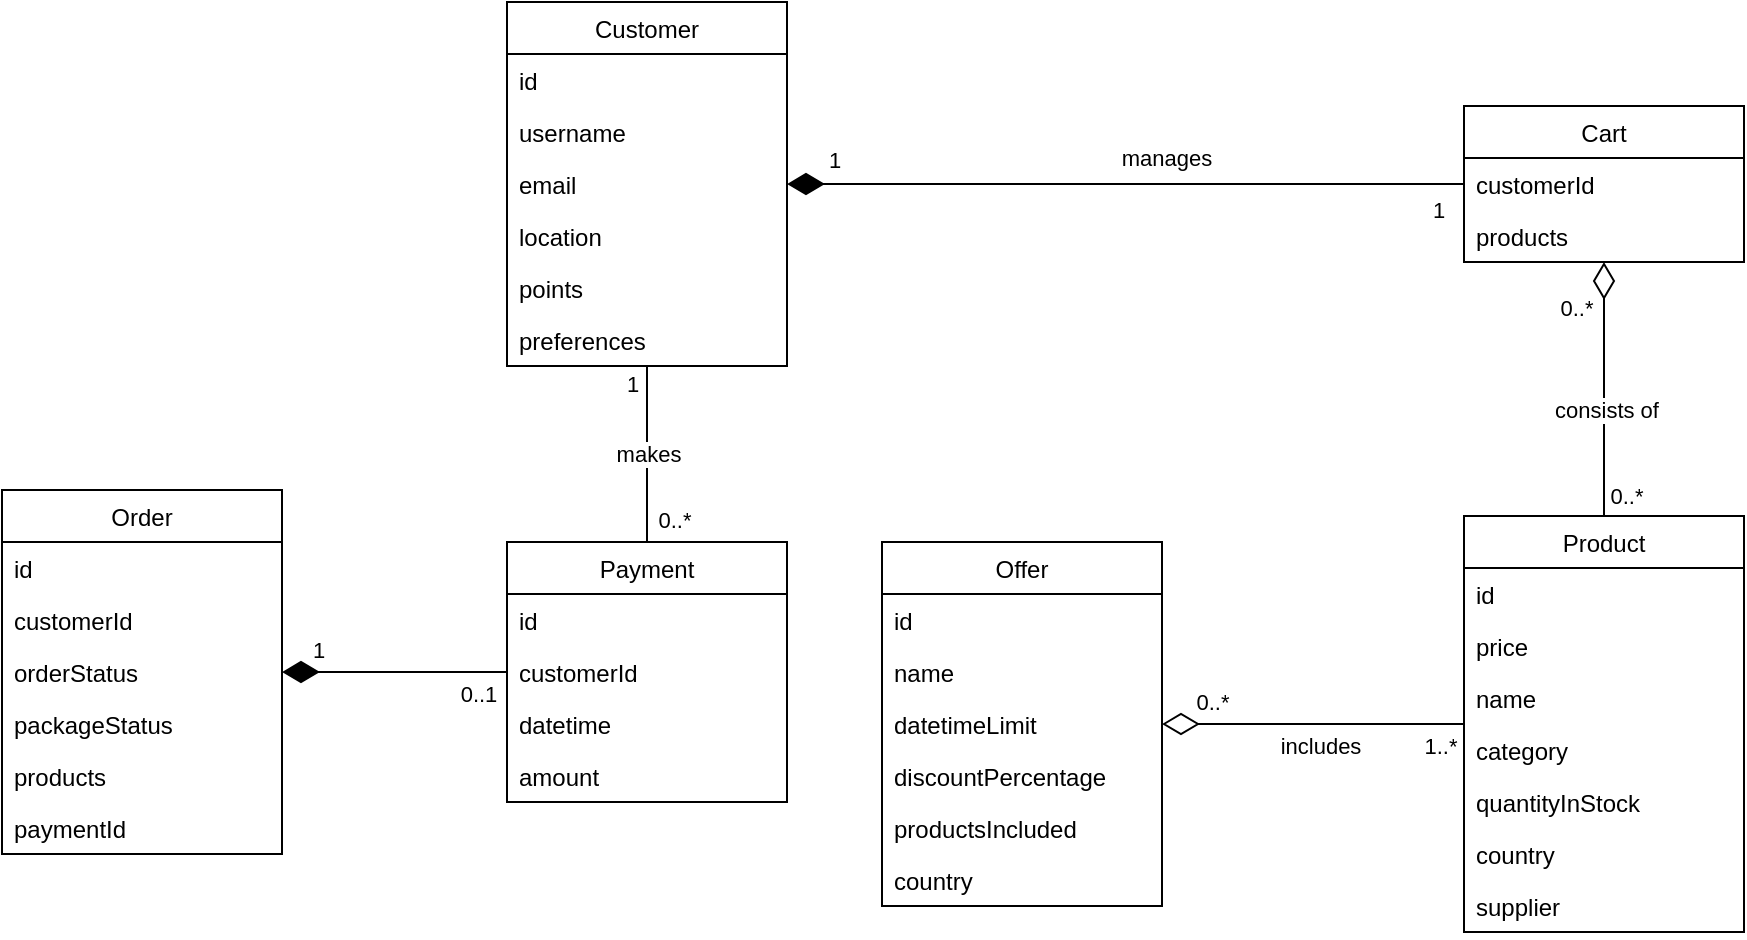 <mxfile>
    <diagram id="_f_FOb7tHgsK-3vcWgPJ" name="Page-1">
        <mxGraphModel dx="1633" dy="546" grid="0" gridSize="10" guides="1" tooltips="1" connect="1" arrows="1" fold="1" page="0" pageScale="1" pageWidth="827" pageHeight="1169" math="0" shadow="0">
            <root>
                <mxCell id="0"/>
                <mxCell id="1" parent="0"/>
                <mxCell id="PXzRkRZeHH5ZsVeOtlPI-5" value="Product" style="swimlane;fontStyle=0;childLayout=stackLayout;horizontal=1;startSize=26;fillColor=none;horizontalStack=0;resizeParent=1;resizeParentMax=0;resizeLast=0;collapsible=1;marginBottom=0;" parent="1" vertex="1">
                    <mxGeometry y="431" width="140" height="208" as="geometry">
                        <mxRectangle x="478" y="212" width="95" height="26" as="alternateBounds"/>
                    </mxGeometry>
                </mxCell>
                <mxCell id="PXzRkRZeHH5ZsVeOtlPI-6" value="id" style="text;strokeColor=none;fillColor=none;align=left;verticalAlign=top;spacingLeft=4;spacingRight=4;overflow=hidden;rotatable=0;points=[[0,0.5],[1,0.5]];portConstraint=eastwest;" parent="PXzRkRZeHH5ZsVeOtlPI-5" vertex="1">
                    <mxGeometry y="26" width="140" height="26" as="geometry"/>
                </mxCell>
                <mxCell id="PXzRkRZeHH5ZsVeOtlPI-10" value="price" style="text;strokeColor=none;fillColor=none;align=left;verticalAlign=top;spacingLeft=4;spacingRight=4;overflow=hidden;rotatable=0;points=[[0,0.5],[1,0.5]];portConstraint=eastwest;" parent="PXzRkRZeHH5ZsVeOtlPI-5" vertex="1">
                    <mxGeometry y="52" width="140" height="26" as="geometry"/>
                </mxCell>
                <mxCell id="PXzRkRZeHH5ZsVeOtlPI-11" value="name" style="text;strokeColor=none;fillColor=none;align=left;verticalAlign=top;spacingLeft=4;spacingRight=4;overflow=hidden;rotatable=0;points=[[0,0.5],[1,0.5]];portConstraint=eastwest;" parent="PXzRkRZeHH5ZsVeOtlPI-5" vertex="1">
                    <mxGeometry y="78" width="140" height="26" as="geometry"/>
                </mxCell>
                <mxCell id="PXzRkRZeHH5ZsVeOtlPI-12" value="category" style="text;strokeColor=none;fillColor=none;align=left;verticalAlign=top;spacingLeft=4;spacingRight=4;overflow=hidden;rotatable=0;points=[[0,0.5],[1,0.5]];portConstraint=eastwest;" parent="PXzRkRZeHH5ZsVeOtlPI-5" vertex="1">
                    <mxGeometry y="104" width="140" height="26" as="geometry"/>
                </mxCell>
                <mxCell id="PXzRkRZeHH5ZsVeOtlPI-41" value="quantityInStock" style="text;strokeColor=none;fillColor=none;align=left;verticalAlign=top;spacingLeft=4;spacingRight=4;overflow=hidden;rotatable=0;points=[[0,0.5],[1,0.5]];portConstraint=eastwest;" parent="PXzRkRZeHH5ZsVeOtlPI-5" vertex="1">
                    <mxGeometry y="130" width="140" height="26" as="geometry"/>
                </mxCell>
                <mxCell id="PXzRkRZeHH5ZsVeOtlPI-44" value="country" style="text;strokeColor=none;fillColor=none;align=left;verticalAlign=top;spacingLeft=4;spacingRight=4;overflow=hidden;rotatable=0;points=[[0,0.5],[1,0.5]];portConstraint=eastwest;" parent="PXzRkRZeHH5ZsVeOtlPI-5" vertex="1">
                    <mxGeometry y="156" width="140" height="26" as="geometry"/>
                </mxCell>
                <mxCell id="PXzRkRZeHH5ZsVeOtlPI-79" value="supplier" style="text;strokeColor=none;fillColor=none;align=left;verticalAlign=top;spacingLeft=4;spacingRight=4;overflow=hidden;rotatable=0;points=[[0,0.5],[1,0.5]];portConstraint=eastwest;" parent="PXzRkRZeHH5ZsVeOtlPI-5" vertex="1">
                    <mxGeometry y="182" width="140" height="26" as="geometry"/>
                </mxCell>
                <mxCell id="PXzRkRZeHH5ZsVeOtlPI-75" style="edgeStyle=orthogonalEdgeStyle;rounded=0;orthogonalLoop=1;jettySize=auto;html=1;startArrow=none;startFill=0;endArrow=none;endFill=0;startSize=16;endSize=6;" parent="1" source="PXzRkRZeHH5ZsVeOtlPI-18" target="PXzRkRZeHH5ZsVeOtlPI-48" edge="1">
                    <mxGeometry relative="1" as="geometry"/>
                </mxCell>
                <mxCell id="PXzRkRZeHH5ZsVeOtlPI-76" value="makes" style="edgeLabel;html=1;align=center;verticalAlign=middle;resizable=0;points=[];" parent="PXzRkRZeHH5ZsVeOtlPI-75" vertex="1" connectable="0">
                    <mxGeometry x="-0.259" y="1" relative="1" as="geometry">
                        <mxPoint x="-1" y="11" as="offset"/>
                    </mxGeometry>
                </mxCell>
                <mxCell id="PXzRkRZeHH5ZsVeOtlPI-77" value="1" style="edgeLabel;html=1;align=center;verticalAlign=middle;resizable=0;points=[];" parent="PXzRkRZeHH5ZsVeOtlPI-75" vertex="1" connectable="0">
                    <mxGeometry x="-0.714" relative="1" as="geometry">
                        <mxPoint x="-8" y="-4" as="offset"/>
                    </mxGeometry>
                </mxCell>
                <mxCell id="PXzRkRZeHH5ZsVeOtlPI-78" value="0..*" style="edgeLabel;html=1;align=center;verticalAlign=middle;resizable=0;points=[];" parent="PXzRkRZeHH5ZsVeOtlPI-75" vertex="1" connectable="0">
                    <mxGeometry x="0.668" y="2" relative="1" as="geometry">
                        <mxPoint x="11" y="3" as="offset"/>
                    </mxGeometry>
                </mxCell>
                <mxCell id="PXzRkRZeHH5ZsVeOtlPI-18" value="Customer" style="swimlane;fontStyle=0;childLayout=stackLayout;horizontal=1;startSize=26;fillColor=none;horizontalStack=0;resizeParent=1;resizeParentMax=0;resizeLast=0;collapsible=1;marginBottom=0;" parent="1" vertex="1">
                    <mxGeometry x="-478.5" y="174" width="140" height="182" as="geometry">
                        <mxRectangle x="478" y="212" width="95" height="26" as="alternateBounds"/>
                    </mxGeometry>
                </mxCell>
                <mxCell id="PXzRkRZeHH5ZsVeOtlPI-19" value="id" style="text;strokeColor=none;fillColor=none;align=left;verticalAlign=top;spacingLeft=4;spacingRight=4;overflow=hidden;rotatable=0;points=[[0,0.5],[1,0.5]];portConstraint=eastwest;" parent="PXzRkRZeHH5ZsVeOtlPI-18" vertex="1">
                    <mxGeometry y="26" width="140" height="26" as="geometry"/>
                </mxCell>
                <mxCell id="PXzRkRZeHH5ZsVeOtlPI-20" value="username" style="text;strokeColor=none;fillColor=none;align=left;verticalAlign=top;spacingLeft=4;spacingRight=4;overflow=hidden;rotatable=0;points=[[0,0.5],[1,0.5]];portConstraint=eastwest;" parent="PXzRkRZeHH5ZsVeOtlPI-18" vertex="1">
                    <mxGeometry y="52" width="140" height="26" as="geometry"/>
                </mxCell>
                <mxCell id="PXzRkRZeHH5ZsVeOtlPI-21" value="email" style="text;strokeColor=none;fillColor=none;align=left;verticalAlign=top;spacingLeft=4;spacingRight=4;overflow=hidden;rotatable=0;points=[[0,0.5],[1,0.5]];portConstraint=eastwest;" parent="PXzRkRZeHH5ZsVeOtlPI-18" vertex="1">
                    <mxGeometry y="78" width="140" height="26" as="geometry"/>
                </mxCell>
                <mxCell id="PXzRkRZeHH5ZsVeOtlPI-22" value="location" style="text;strokeColor=none;fillColor=none;align=left;verticalAlign=top;spacingLeft=4;spacingRight=4;overflow=hidden;rotatable=0;points=[[0,0.5],[1,0.5]];portConstraint=eastwest;" parent="PXzRkRZeHH5ZsVeOtlPI-18" vertex="1">
                    <mxGeometry y="104" width="140" height="26" as="geometry"/>
                </mxCell>
                <mxCell id="PXzRkRZeHH5ZsVeOtlPI-46" value="points" style="text;strokeColor=none;fillColor=none;align=left;verticalAlign=top;spacingLeft=4;spacingRight=4;overflow=hidden;rotatable=0;points=[[0,0.5],[1,0.5]];portConstraint=eastwest;" parent="PXzRkRZeHH5ZsVeOtlPI-18" vertex="1">
                    <mxGeometry y="130" width="140" height="26" as="geometry"/>
                </mxCell>
                <mxCell id="PXzRkRZeHH5ZsVeOtlPI-70" value="preferences" style="text;strokeColor=none;fillColor=none;align=left;verticalAlign=top;spacingLeft=4;spacingRight=4;overflow=hidden;rotatable=0;points=[[0,0.5],[1,0.5]];portConstraint=eastwest;" parent="PXzRkRZeHH5ZsVeOtlPI-18" vertex="1">
                    <mxGeometry y="156" width="140" height="26" as="geometry"/>
                </mxCell>
                <mxCell id="PXzRkRZeHH5ZsVeOtlPI-29" value="Offer" style="swimlane;fontStyle=0;childLayout=stackLayout;horizontal=1;startSize=26;fillColor=none;horizontalStack=0;resizeParent=1;resizeParentMax=0;resizeLast=0;collapsible=1;marginBottom=0;" parent="1" vertex="1">
                    <mxGeometry x="-291" y="444" width="140" height="182" as="geometry">
                        <mxRectangle x="478" y="212" width="95" height="26" as="alternateBounds"/>
                    </mxGeometry>
                </mxCell>
                <mxCell id="PXzRkRZeHH5ZsVeOtlPI-30" value="id" style="text;strokeColor=none;fillColor=none;align=left;verticalAlign=top;spacingLeft=4;spacingRight=4;overflow=hidden;rotatable=0;points=[[0,0.5],[1,0.5]];portConstraint=eastwest;" parent="PXzRkRZeHH5ZsVeOtlPI-29" vertex="1">
                    <mxGeometry y="26" width="140" height="26" as="geometry"/>
                </mxCell>
                <mxCell id="PXzRkRZeHH5ZsVeOtlPI-31" value="name" style="text;strokeColor=none;fillColor=none;align=left;verticalAlign=top;spacingLeft=4;spacingRight=4;overflow=hidden;rotatable=0;points=[[0,0.5],[1,0.5]];portConstraint=eastwest;" parent="PXzRkRZeHH5ZsVeOtlPI-29" vertex="1">
                    <mxGeometry y="52" width="140" height="26" as="geometry"/>
                </mxCell>
                <mxCell id="PXzRkRZeHH5ZsVeOtlPI-47" value="datetimeLimit" style="text;strokeColor=none;fillColor=none;align=left;verticalAlign=top;spacingLeft=4;spacingRight=4;overflow=hidden;rotatable=0;points=[[0,0.5],[1,0.5]];portConstraint=eastwest;" parent="PXzRkRZeHH5ZsVeOtlPI-29" vertex="1">
                    <mxGeometry y="78" width="140" height="26" as="geometry"/>
                </mxCell>
                <mxCell id="PXzRkRZeHH5ZsVeOtlPI-32" value="discountPercentage" style="text;strokeColor=none;fillColor=none;align=left;verticalAlign=top;spacingLeft=4;spacingRight=4;overflow=hidden;rotatable=0;points=[[0,0.5],[1,0.5]];portConstraint=eastwest;" parent="PXzRkRZeHH5ZsVeOtlPI-29" vertex="1">
                    <mxGeometry y="104" width="140" height="26" as="geometry"/>
                </mxCell>
                <mxCell id="PXzRkRZeHH5ZsVeOtlPI-34" value="productsIncluded" style="text;strokeColor=none;fillColor=none;align=left;verticalAlign=top;spacingLeft=4;spacingRight=4;overflow=hidden;rotatable=0;points=[[0,0.5],[1,0.5]];portConstraint=eastwest;" parent="PXzRkRZeHH5ZsVeOtlPI-29" vertex="1">
                    <mxGeometry y="130" width="140" height="26" as="geometry"/>
                </mxCell>
                <mxCell id="PXzRkRZeHH5ZsVeOtlPI-42" value="country" style="text;strokeColor=none;fillColor=none;align=left;verticalAlign=top;spacingLeft=4;spacingRight=4;overflow=hidden;rotatable=0;points=[[0,0.5],[1,0.5]];portConstraint=eastwest;" parent="PXzRkRZeHH5ZsVeOtlPI-29" vertex="1">
                    <mxGeometry y="156" width="140" height="26" as="geometry"/>
                </mxCell>
                <mxCell id="PXzRkRZeHH5ZsVeOtlPI-35" value="Cart" style="swimlane;fontStyle=0;childLayout=stackLayout;horizontal=1;startSize=26;fillColor=none;horizontalStack=0;resizeParent=1;resizeParentMax=0;resizeLast=0;collapsible=1;marginBottom=0;" parent="1" vertex="1">
                    <mxGeometry y="226" width="140" height="78" as="geometry">
                        <mxRectangle x="478" y="212" width="95" height="26" as="alternateBounds"/>
                    </mxGeometry>
                </mxCell>
                <mxCell id="PXzRkRZeHH5ZsVeOtlPI-45" value="customerId" style="text;strokeColor=none;fillColor=none;align=left;verticalAlign=top;spacingLeft=4;spacingRight=4;overflow=hidden;rotatable=0;points=[[0,0.5],[1,0.5]];portConstraint=eastwest;" parent="PXzRkRZeHH5ZsVeOtlPI-35" vertex="1">
                    <mxGeometry y="26" width="140" height="26" as="geometry"/>
                </mxCell>
                <mxCell id="PXzRkRZeHH5ZsVeOtlPI-39" value="products" style="text;strokeColor=none;fillColor=none;align=left;verticalAlign=top;spacingLeft=4;spacingRight=4;overflow=hidden;rotatable=0;points=[[0,0.5],[1,0.5]];portConstraint=eastwest;" parent="PXzRkRZeHH5ZsVeOtlPI-35" vertex="1">
                    <mxGeometry y="52" width="140" height="26" as="geometry"/>
                </mxCell>
                <mxCell id="PXzRkRZeHH5ZsVeOtlPI-48" value="Payment" style="swimlane;fontStyle=0;childLayout=stackLayout;horizontal=1;startSize=26;fillColor=none;horizontalStack=0;resizeParent=1;resizeParentMax=0;resizeLast=0;collapsible=1;marginBottom=0;" parent="1" vertex="1">
                    <mxGeometry x="-478.5" y="444" width="140" height="130" as="geometry">
                        <mxRectangle x="478" y="212" width="95" height="26" as="alternateBounds"/>
                    </mxGeometry>
                </mxCell>
                <mxCell id="PXzRkRZeHH5ZsVeOtlPI-49" value="id" style="text;strokeColor=none;fillColor=none;align=left;verticalAlign=top;spacingLeft=4;spacingRight=4;overflow=hidden;rotatable=0;points=[[0,0.5],[1,0.5]];portConstraint=eastwest;" parent="PXzRkRZeHH5ZsVeOtlPI-48" vertex="1">
                    <mxGeometry y="26" width="140" height="26" as="geometry"/>
                </mxCell>
                <mxCell id="PXzRkRZeHH5ZsVeOtlPI-50" value="customerId" style="text;strokeColor=none;fillColor=none;align=left;verticalAlign=top;spacingLeft=4;spacingRight=4;overflow=hidden;rotatable=0;points=[[0,0.5],[1,0.5]];portConstraint=eastwest;" parent="PXzRkRZeHH5ZsVeOtlPI-48" vertex="1">
                    <mxGeometry y="52" width="140" height="26" as="geometry"/>
                </mxCell>
                <mxCell id="PXzRkRZeHH5ZsVeOtlPI-51" value="datetime" style="text;strokeColor=none;fillColor=none;align=left;verticalAlign=top;spacingLeft=4;spacingRight=4;overflow=hidden;rotatable=0;points=[[0,0.5],[1,0.5]];portConstraint=eastwest;" parent="PXzRkRZeHH5ZsVeOtlPI-48" vertex="1">
                    <mxGeometry y="78" width="140" height="26" as="geometry"/>
                </mxCell>
                <mxCell id="PXzRkRZeHH5ZsVeOtlPI-52" value="amount" style="text;strokeColor=none;fillColor=none;align=left;verticalAlign=top;spacingLeft=4;spacingRight=4;overflow=hidden;rotatable=0;points=[[0,0.5],[1,0.5]];portConstraint=eastwest;" parent="PXzRkRZeHH5ZsVeOtlPI-48" vertex="1">
                    <mxGeometry y="104" width="140" height="26" as="geometry"/>
                </mxCell>
                <mxCell id="PXzRkRZeHH5ZsVeOtlPI-57" style="edgeStyle=none;rounded=0;orthogonalLoop=1;jettySize=auto;html=1;startArrow=diamondThin;startFill=1;endSize=6;startSize=16;endArrow=none;endFill=0;" parent="1" source="PXzRkRZeHH5ZsVeOtlPI-18" target="PXzRkRZeHH5ZsVeOtlPI-35" edge="1">
                    <mxGeometry relative="1" as="geometry">
                        <mxPoint x="246" y="225" as="sourcePoint"/>
                        <mxPoint x="246" y="355" as="targetPoint"/>
                    </mxGeometry>
                </mxCell>
                <mxCell id="PXzRkRZeHH5ZsVeOtlPI-58" value="1" style="edgeLabel;html=1;align=center;verticalAlign=middle;resizable=0;points=[];" parent="PXzRkRZeHH5ZsVeOtlPI-57" vertex="1" connectable="0">
                    <mxGeometry x="0.762" relative="1" as="geometry">
                        <mxPoint x="27" y="13" as="offset"/>
                    </mxGeometry>
                </mxCell>
                <mxCell id="PXzRkRZeHH5ZsVeOtlPI-59" value="1" style="edgeLabel;html=1;align=center;verticalAlign=middle;resizable=0;points=[];" parent="PXzRkRZeHH5ZsVeOtlPI-57" vertex="1" connectable="0">
                    <mxGeometry x="-0.21" y="1" relative="1" as="geometry">
                        <mxPoint x="-110" y="-11" as="offset"/>
                    </mxGeometry>
                </mxCell>
                <mxCell id="PXzRkRZeHH5ZsVeOtlPI-60" value="manages" style="edgeLabel;html=1;align=center;verticalAlign=middle;resizable=0;points=[];" parent="PXzRkRZeHH5ZsVeOtlPI-57" vertex="1" connectable="0">
                    <mxGeometry x="0.142" relative="1" as="geometry">
                        <mxPoint x="-4" y="-13" as="offset"/>
                    </mxGeometry>
                </mxCell>
                <mxCell id="PXzRkRZeHH5ZsVeOtlPI-62" style="edgeStyle=none;rounded=0;orthogonalLoop=1;jettySize=auto;html=1;startArrow=diamondThin;startFill=0;endSize=6;startSize=16;endArrow=none;endFill=0;" parent="1" source="PXzRkRZeHH5ZsVeOtlPI-35" target="PXzRkRZeHH5ZsVeOtlPI-5" edge="1">
                    <mxGeometry relative="1" as="geometry">
                        <mxPoint x="288" y="277" as="sourcePoint"/>
                        <mxPoint x="150" y="277" as="targetPoint"/>
                    </mxGeometry>
                </mxCell>
                <mxCell id="PXzRkRZeHH5ZsVeOtlPI-63" value="0..*" style="edgeLabel;html=1;align=center;verticalAlign=middle;resizable=0;points=[];" parent="PXzRkRZeHH5ZsVeOtlPI-62" vertex="1" connectable="0">
                    <mxGeometry x="0.762" relative="1" as="geometry">
                        <mxPoint x="11" y="5" as="offset"/>
                    </mxGeometry>
                </mxCell>
                <mxCell id="PXzRkRZeHH5ZsVeOtlPI-64" value="0..*" style="edgeLabel;html=1;align=center;verticalAlign=middle;resizable=0;points=[];" parent="PXzRkRZeHH5ZsVeOtlPI-62" vertex="1" connectable="0">
                    <mxGeometry x="-0.21" y="1" relative="1" as="geometry">
                        <mxPoint x="-15" y="-27" as="offset"/>
                    </mxGeometry>
                </mxCell>
                <mxCell id="PXzRkRZeHH5ZsVeOtlPI-65" value="consists of" style="edgeLabel;html=1;align=center;verticalAlign=middle;resizable=0;points=[];" parent="PXzRkRZeHH5ZsVeOtlPI-62" vertex="1" connectable="0">
                    <mxGeometry x="0.142" relative="1" as="geometry">
                        <mxPoint x="1" y="1" as="offset"/>
                    </mxGeometry>
                </mxCell>
                <mxCell id="PXzRkRZeHH5ZsVeOtlPI-66" style="rounded=0;orthogonalLoop=1;jettySize=auto;html=1;startArrow=diamondThin;startFill=0;endSize=6;startSize=16;endArrow=none;endFill=0;" parent="1" source="PXzRkRZeHH5ZsVeOtlPI-29" target="PXzRkRZeHH5ZsVeOtlPI-5" edge="1">
                    <mxGeometry relative="1" as="geometry">
                        <mxPoint x="80" y="329" as="sourcePoint"/>
                        <mxPoint x="80" y="434" as="targetPoint"/>
                    </mxGeometry>
                </mxCell>
                <mxCell id="PXzRkRZeHH5ZsVeOtlPI-67" value="1..*" style="edgeLabel;html=1;align=center;verticalAlign=middle;resizable=0;points=[];" parent="PXzRkRZeHH5ZsVeOtlPI-66" vertex="1" connectable="0">
                    <mxGeometry x="0.762" relative="1" as="geometry">
                        <mxPoint x="6" y="11" as="offset"/>
                    </mxGeometry>
                </mxCell>
                <mxCell id="PXzRkRZeHH5ZsVeOtlPI-68" value="0..*" style="edgeLabel;html=1;align=center;verticalAlign=middle;resizable=0;points=[];" parent="PXzRkRZeHH5ZsVeOtlPI-66" vertex="1" connectable="0">
                    <mxGeometry x="-0.21" y="1" relative="1" as="geometry">
                        <mxPoint x="-35" y="-10" as="offset"/>
                    </mxGeometry>
                </mxCell>
                <mxCell id="PXzRkRZeHH5ZsVeOtlPI-69" value="includes" style="edgeLabel;html=1;align=center;verticalAlign=middle;resizable=0;points=[];" parent="PXzRkRZeHH5ZsVeOtlPI-66" vertex="1" connectable="0">
                    <mxGeometry x="0.142" relative="1" as="geometry">
                        <mxPoint x="-7" y="11" as="offset"/>
                    </mxGeometry>
                </mxCell>
                <mxCell id="11" style="edgeStyle=none;html=1;endArrow=none;endFill=0;startArrow=diamondThin;startFill=1;startSize=16;" edge="1" parent="1" source="2" target="PXzRkRZeHH5ZsVeOtlPI-48">
                    <mxGeometry relative="1" as="geometry"/>
                </mxCell>
                <mxCell id="12" value="1" style="edgeLabel;html=1;align=center;verticalAlign=middle;resizable=0;points=[];" vertex="1" connectable="0" parent="11">
                    <mxGeometry x="-0.536" relative="1" as="geometry">
                        <mxPoint x="-8" y="-11" as="offset"/>
                    </mxGeometry>
                </mxCell>
                <mxCell id="13" value="0..1" style="edgeLabel;html=1;align=center;verticalAlign=middle;resizable=0;points=[];" vertex="1" connectable="0" parent="11">
                    <mxGeometry x="0.843" relative="1" as="geometry">
                        <mxPoint x="-6" y="11" as="offset"/>
                    </mxGeometry>
                </mxCell>
                <mxCell id="2" value="Order" style="swimlane;fontStyle=0;childLayout=stackLayout;horizontal=1;startSize=26;fillColor=none;horizontalStack=0;resizeParent=1;resizeParentMax=0;resizeLast=0;collapsible=1;marginBottom=0;" vertex="1" parent="1">
                    <mxGeometry x="-731" y="418" width="140" height="182" as="geometry">
                        <mxRectangle x="478" y="212" width="95" height="26" as="alternateBounds"/>
                    </mxGeometry>
                </mxCell>
                <mxCell id="3" value="id" style="text;strokeColor=none;fillColor=none;align=left;verticalAlign=top;spacingLeft=4;spacingRight=4;overflow=hidden;rotatable=0;points=[[0,0.5],[1,0.5]];portConstraint=eastwest;" vertex="1" parent="2">
                    <mxGeometry y="26" width="140" height="26" as="geometry"/>
                </mxCell>
                <mxCell id="5" value="customerId" style="text;strokeColor=none;fillColor=none;align=left;verticalAlign=top;spacingLeft=4;spacingRight=4;overflow=hidden;rotatable=0;points=[[0,0.5],[1,0.5]];portConstraint=eastwest;" vertex="1" parent="2">
                    <mxGeometry y="52" width="140" height="26" as="geometry"/>
                </mxCell>
                <mxCell id="4" value="orderStatus" style="text;strokeColor=none;fillColor=none;align=left;verticalAlign=top;spacingLeft=4;spacingRight=4;overflow=hidden;rotatable=0;points=[[0,0.5],[1,0.5]];portConstraint=eastwest;" vertex="1" parent="2">
                    <mxGeometry y="78" width="140" height="26" as="geometry"/>
                </mxCell>
                <mxCell id="15" value="packageStatus" style="text;strokeColor=none;fillColor=none;align=left;verticalAlign=top;spacingLeft=4;spacingRight=4;overflow=hidden;rotatable=0;points=[[0,0.5],[1,0.5]];portConstraint=eastwest;" vertex="1" parent="2">
                    <mxGeometry y="104" width="140" height="26" as="geometry"/>
                </mxCell>
                <mxCell id="6" value="products" style="text;strokeColor=none;fillColor=none;align=left;verticalAlign=top;spacingLeft=4;spacingRight=4;overflow=hidden;rotatable=0;points=[[0,0.5],[1,0.5]];portConstraint=eastwest;" vertex="1" parent="2">
                    <mxGeometry y="130" width="140" height="26" as="geometry"/>
                </mxCell>
                <mxCell id="10" value="paymentId" style="text;strokeColor=none;fillColor=none;align=left;verticalAlign=top;spacingLeft=4;spacingRight=4;overflow=hidden;rotatable=0;points=[[0,0.5],[1,0.5]];portConstraint=eastwest;" vertex="1" parent="2">
                    <mxGeometry y="156" width="140" height="26" as="geometry"/>
                </mxCell>
            </root>
        </mxGraphModel>
    </diagram>
</mxfile>